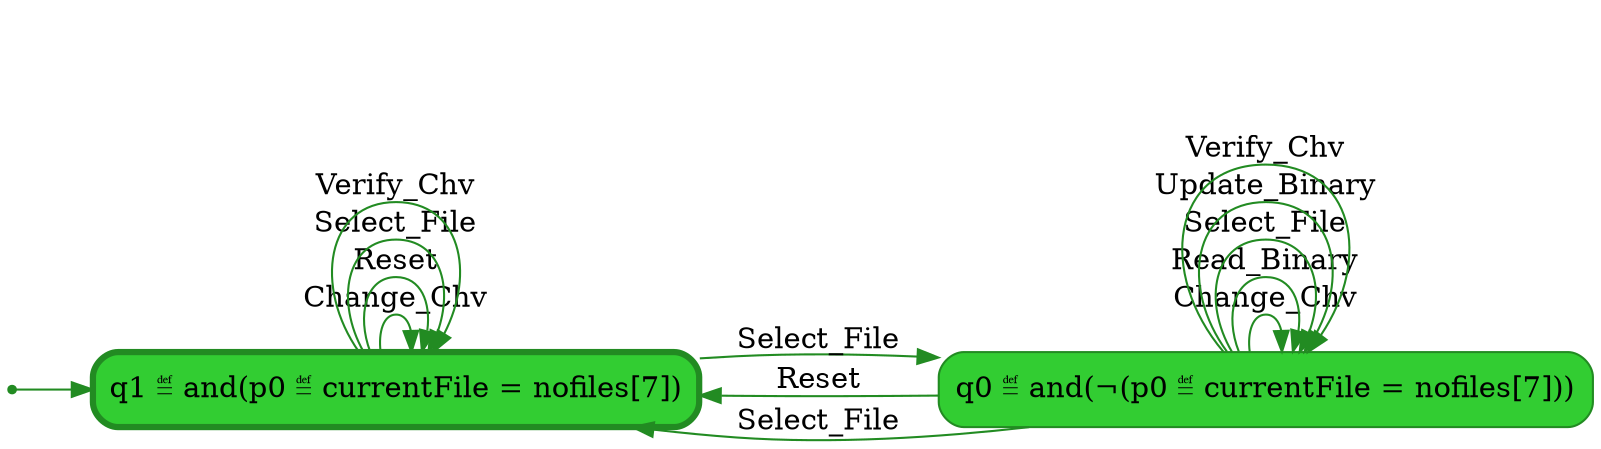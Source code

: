 digraph g {

	rankdir="LR"

	__invisible__[shape="point", color="forestgreen"]
	q1[label="q1 ≝ and(p0 ≝ currentFile = nofiles[7])", shape="box", style="rounded, filled", color="forestgreen", fillcolor="limegreen", penwidth=3] // Initial
	q0[label="q0 ≝ and(¬(p0 ≝ currentFile = nofiles[7]))", shape="box", style="rounded, filled", color="forestgreen", fillcolor="limegreen"]

	__invisible__ -> q1[color="forestgreen"]
	q1 -> q1[label="Change_Chv", color="forestgreen"]
	q1 -> q1[label="Reset", color="forestgreen"]
	q1 -> q1[label="Select_File", color="forestgreen"]
	q1 -> q1[label="Verify_Chv", color="forestgreen"]
	q1 -> q0[label="Select_File", color="forestgreen"]
	q0 -> q0[label="Change_Chv", color="forestgreen"]
	q0 -> q0[label="Read_Binary", color="forestgreen"]
	q0 -> q0[label="Select_File", color="forestgreen"]
	q0 -> q0[label="Update_Binary", color="forestgreen"]
	q0 -> q0[label="Verify_Chv", color="forestgreen"]
	q0 -> q1[label="Reset", color="forestgreen"]
	q0 -> q1[label="Select_File", color="forestgreen"]

}
